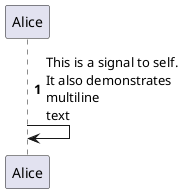 @startuml
'https://plantuml.com/sequence-diagram

autonumber

Alice->Alice: This is a signal to self.\nIt also demonstrates\nmultiline \ntext
@enduml